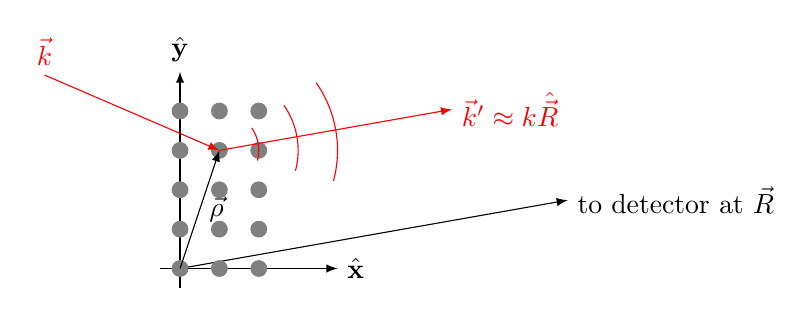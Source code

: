 \begingroup
\begin{tikzpicture}
\def\detectorT{10}
\draw[-latex] (-0.25,0.00) -- (2.00,0.00) node[right] {$\hat{\mathbf{x}}$};
\draw[-latex] (0.00,-0.25) -- (0.00,2.50) node[above] {$\hat{\mathbf{y}}$};
\draw[-latex] (0,0) -- ++(\detectorT:5) node[right] {to detector at $\vec R$};
%\draw[rotate=\detectorT,fill=gray] (\detectorR,1) rectangle ++(0.25,1);
\foreach\x in {0.0,0.5,1.0}{
  \foreach\y in {0.0,0.5,1.0,1.5,2.0}{
    \node[draw=gray,circle,inner sep=2pt,fill=gray] at (\x,\y) {};
  }
}
\coordinate (atom) at (0.5,1.5);
\draw[-latex] (0,0) -- (atom) node[midway,right] {$\vec\rho$};
\draw[latex-,red] (atom) -- (125:3) node[left,above] {$\vec k$};
\foreach\r in {0.5cm,1.0cm,1.5cm}{
    \draw[red] ([shift={(\detectorT-25:\r)}]atom) arc (\detectorT-25:\detectorT+25:\r);
}
\draw[-latex,red] (0.5,1.5) -- ++(\detectorT:3) node[right] {$\vec k'\approx k\hat{\vec{R}}$};
\end{tikzpicture}
\endgroup
